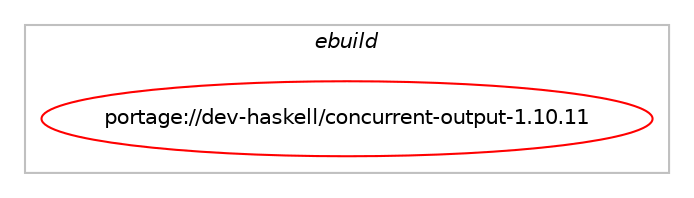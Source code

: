 digraph prolog {

# *************
# Graph options
# *************

newrank=true;
concentrate=true;
compound=true;
graph [rankdir=LR,fontname=Helvetica,fontsize=10,ranksep=1.5];#, ranksep=2.5, nodesep=0.2];
edge  [arrowhead=vee];
node  [fontname=Helvetica,fontsize=10];

# **********
# The ebuild
# **********

subgraph cluster_leftcol {
color=gray;
label=<<i>ebuild</i>>;
id [label="portage://dev-haskell/concurrent-output-1.10.11", color=red, width=4, href="../dev-haskell/concurrent-output-1.10.11.svg"];
}

# ****************
# The dependencies
# ****************

subgraph cluster_midcol {
color=gray;
label=<<i>dependencies</i>>;
subgraph cluster_compile {
fillcolor="#eeeeee";
style=filled;
label=<<i>compile</i>>;
# *** BEGIN UNKNOWN DEPENDENCY TYPE (TODO) ***
# id -> equal(use_conditional_group(positive,hscolour,portage://dev-haskell/concurrent-output-1.10.11,[package_dependency(portage://dev-haskell/concurrent-output-1.10.11,install,no,dev-haskell,hscolour,none,[,,],[],[])]))
# *** END UNKNOWN DEPENDENCY TYPE (TODO) ***

# *** BEGIN UNKNOWN DEPENDENCY TYPE (TODO) ***
# id -> equal(package_dependency(portage://dev-haskell/concurrent-output-1.10.11,install,no,dev-haskell,ansi-terminal,greaterequal,[0.9.1,,,0.9.1],any_same_slot,[use(optenable(profile),none)]))
# *** END UNKNOWN DEPENDENCY TYPE (TODO) ***

# *** BEGIN UNKNOWN DEPENDENCY TYPE (TODO) ***
# id -> equal(package_dependency(portage://dev-haskell/concurrent-output-1.10.11,install,no,dev-haskell,ansi-terminal,smaller,[0.11.0,,,0.11.0],any_same_slot,[use(optenable(profile),none)]))
# *** END UNKNOWN DEPENDENCY TYPE (TODO) ***

# *** BEGIN UNKNOWN DEPENDENCY TYPE (TODO) ***
# id -> equal(package_dependency(portage://dev-haskell/concurrent-output-1.10.11,install,no,dev-haskell,async,greaterequal,[2.0,,,2.0],any_same_slot,[use(optenable(profile),none)]))
# *** END UNKNOWN DEPENDENCY TYPE (TODO) ***

# *** BEGIN UNKNOWN DEPENDENCY TYPE (TODO) ***
# id -> equal(package_dependency(portage://dev-haskell/concurrent-output-1.10.11,install,no,dev-haskell,async,smaller,[2.3,,,2.3],any_same_slot,[use(optenable(profile),none)]))
# *** END UNKNOWN DEPENDENCY TYPE (TODO) ***

# *** BEGIN UNKNOWN DEPENDENCY TYPE (TODO) ***
# id -> equal(package_dependency(portage://dev-haskell/concurrent-output-1.10.11,install,no,dev-haskell,cabal,greaterequal,[2.0.0.2,,,2.0.0.2],[],[]))
# *** END UNKNOWN DEPENDENCY TYPE (TODO) ***

# *** BEGIN UNKNOWN DEPENDENCY TYPE (TODO) ***
# id -> equal(package_dependency(portage://dev-haskell/concurrent-output-1.10.11,install,no,dev-haskell,exceptions,greaterequal,[0.6.0,,,0.6.0],any_same_slot,[use(optenable(profile),none)]))
# *** END UNKNOWN DEPENDENCY TYPE (TODO) ***

# *** BEGIN UNKNOWN DEPENDENCY TYPE (TODO) ***
# id -> equal(package_dependency(portage://dev-haskell/concurrent-output-1.10.11,install,no,dev-haskell,exceptions,smaller,[0.11.0,,,0.11.0],any_same_slot,[use(optenable(profile),none)]))
# *** END UNKNOWN DEPENDENCY TYPE (TODO) ***

# *** BEGIN UNKNOWN DEPENDENCY TYPE (TODO) ***
# id -> equal(package_dependency(portage://dev-haskell/concurrent-output-1.10.11,install,no,dev-haskell,stm,greaterequal,[2.0,,,2.0],any_same_slot,[use(optenable(profile),none)]))
# *** END UNKNOWN DEPENDENCY TYPE (TODO) ***

# *** BEGIN UNKNOWN DEPENDENCY TYPE (TODO) ***
# id -> equal(package_dependency(portage://dev-haskell/concurrent-output-1.10.11,install,no,dev-haskell,stm,smaller,[2.6,,,2.6],any_same_slot,[use(optenable(profile),none)]))
# *** END UNKNOWN DEPENDENCY TYPE (TODO) ***

# *** BEGIN UNKNOWN DEPENDENCY TYPE (TODO) ***
# id -> equal(package_dependency(portage://dev-haskell/concurrent-output-1.10.11,install,no,dev-haskell,terminal-size,greaterequal,[0.3.0,,,0.3.0],any_same_slot,[use(optenable(profile),none)]))
# *** END UNKNOWN DEPENDENCY TYPE (TODO) ***

# *** BEGIN UNKNOWN DEPENDENCY TYPE (TODO) ***
# id -> equal(package_dependency(portage://dev-haskell/concurrent-output-1.10.11,install,no,dev-haskell,terminal-size,smaller,[0.4.0,,,0.4.0],any_same_slot,[use(optenable(profile),none)]))
# *** END UNKNOWN DEPENDENCY TYPE (TODO) ***

# *** BEGIN UNKNOWN DEPENDENCY TYPE (TODO) ***
# id -> equal(package_dependency(portage://dev-haskell/concurrent-output-1.10.11,install,no,dev-haskell,text,greaterequal,[0.11.0,,,0.11.0],any_same_slot,[use(optenable(profile),none)]))
# *** END UNKNOWN DEPENDENCY TYPE (TODO) ***

# *** BEGIN UNKNOWN DEPENDENCY TYPE (TODO) ***
# id -> equal(package_dependency(portage://dev-haskell/concurrent-output-1.10.11,install,no,dev-haskell,text,smaller,[1.3.0,,,1.3.0],any_same_slot,[use(optenable(profile),none)]))
# *** END UNKNOWN DEPENDENCY TYPE (TODO) ***

# *** BEGIN UNKNOWN DEPENDENCY TYPE (TODO) ***
# id -> equal(package_dependency(portage://dev-haskell/concurrent-output-1.10.11,install,no,dev-lang,ghc,greaterequal,[8.2.1,,,8.2.1],any_same_slot,[]))
# *** END UNKNOWN DEPENDENCY TYPE (TODO) ***

}
subgraph cluster_compileandrun {
fillcolor="#eeeeee";
style=filled;
label=<<i>compile and run</i>>;
}
subgraph cluster_run {
fillcolor="#eeeeee";
style=filled;
label=<<i>run</i>>;
# *** BEGIN UNKNOWN DEPENDENCY TYPE (TODO) ***
# id -> equal(package_dependency(portage://dev-haskell/concurrent-output-1.10.11,run,no,dev-haskell,ansi-terminal,greaterequal,[0.9.1,,,0.9.1],any_same_slot,[use(optenable(profile),none)]))
# *** END UNKNOWN DEPENDENCY TYPE (TODO) ***

# *** BEGIN UNKNOWN DEPENDENCY TYPE (TODO) ***
# id -> equal(package_dependency(portage://dev-haskell/concurrent-output-1.10.11,run,no,dev-haskell,ansi-terminal,smaller,[0.11.0,,,0.11.0],any_same_slot,[use(optenable(profile),none)]))
# *** END UNKNOWN DEPENDENCY TYPE (TODO) ***

# *** BEGIN UNKNOWN DEPENDENCY TYPE (TODO) ***
# id -> equal(package_dependency(portage://dev-haskell/concurrent-output-1.10.11,run,no,dev-haskell,async,greaterequal,[2.0,,,2.0],any_same_slot,[use(optenable(profile),none)]))
# *** END UNKNOWN DEPENDENCY TYPE (TODO) ***

# *** BEGIN UNKNOWN DEPENDENCY TYPE (TODO) ***
# id -> equal(package_dependency(portage://dev-haskell/concurrent-output-1.10.11,run,no,dev-haskell,async,smaller,[2.3,,,2.3],any_same_slot,[use(optenable(profile),none)]))
# *** END UNKNOWN DEPENDENCY TYPE (TODO) ***

# *** BEGIN UNKNOWN DEPENDENCY TYPE (TODO) ***
# id -> equal(package_dependency(portage://dev-haskell/concurrent-output-1.10.11,run,no,dev-haskell,exceptions,greaterequal,[0.6.0,,,0.6.0],any_same_slot,[use(optenable(profile),none)]))
# *** END UNKNOWN DEPENDENCY TYPE (TODO) ***

# *** BEGIN UNKNOWN DEPENDENCY TYPE (TODO) ***
# id -> equal(package_dependency(portage://dev-haskell/concurrent-output-1.10.11,run,no,dev-haskell,exceptions,smaller,[0.11.0,,,0.11.0],any_same_slot,[use(optenable(profile),none)]))
# *** END UNKNOWN DEPENDENCY TYPE (TODO) ***

# *** BEGIN UNKNOWN DEPENDENCY TYPE (TODO) ***
# id -> equal(package_dependency(portage://dev-haskell/concurrent-output-1.10.11,run,no,dev-haskell,stm,greaterequal,[2.0,,,2.0],any_same_slot,[use(optenable(profile),none)]))
# *** END UNKNOWN DEPENDENCY TYPE (TODO) ***

# *** BEGIN UNKNOWN DEPENDENCY TYPE (TODO) ***
# id -> equal(package_dependency(portage://dev-haskell/concurrent-output-1.10.11,run,no,dev-haskell,stm,smaller,[2.6,,,2.6],any_same_slot,[use(optenable(profile),none)]))
# *** END UNKNOWN DEPENDENCY TYPE (TODO) ***

# *** BEGIN UNKNOWN DEPENDENCY TYPE (TODO) ***
# id -> equal(package_dependency(portage://dev-haskell/concurrent-output-1.10.11,run,no,dev-haskell,terminal-size,greaterequal,[0.3.0,,,0.3.0],any_same_slot,[use(optenable(profile),none)]))
# *** END UNKNOWN DEPENDENCY TYPE (TODO) ***

# *** BEGIN UNKNOWN DEPENDENCY TYPE (TODO) ***
# id -> equal(package_dependency(portage://dev-haskell/concurrent-output-1.10.11,run,no,dev-haskell,terminal-size,smaller,[0.4.0,,,0.4.0],any_same_slot,[use(optenable(profile),none)]))
# *** END UNKNOWN DEPENDENCY TYPE (TODO) ***

# *** BEGIN UNKNOWN DEPENDENCY TYPE (TODO) ***
# id -> equal(package_dependency(portage://dev-haskell/concurrent-output-1.10.11,run,no,dev-haskell,text,greaterequal,[0.11.0,,,0.11.0],any_same_slot,[use(optenable(profile),none)]))
# *** END UNKNOWN DEPENDENCY TYPE (TODO) ***

# *** BEGIN UNKNOWN DEPENDENCY TYPE (TODO) ***
# id -> equal(package_dependency(portage://dev-haskell/concurrent-output-1.10.11,run,no,dev-haskell,text,smaller,[1.3.0,,,1.3.0],any_same_slot,[use(optenable(profile),none)]))
# *** END UNKNOWN DEPENDENCY TYPE (TODO) ***

# *** BEGIN UNKNOWN DEPENDENCY TYPE (TODO) ***
# id -> equal(package_dependency(portage://dev-haskell/concurrent-output-1.10.11,run,no,dev-lang,ghc,greaterequal,[8.2.1,,,8.2.1],any_same_slot,[]))
# *** END UNKNOWN DEPENDENCY TYPE (TODO) ***

# *** BEGIN UNKNOWN DEPENDENCY TYPE (TODO) ***
# id -> equal(package_dependency(portage://dev-haskell/concurrent-output-1.10.11,run,no,dev-lang,ghc,none,[,,],any_same_slot,[use(optenable(profile),none)]))
# *** END UNKNOWN DEPENDENCY TYPE (TODO) ***

}
}

# **************
# The candidates
# **************

subgraph cluster_choices {
rank=same;
color=gray;
label=<<i>candidates</i>>;

}

}
